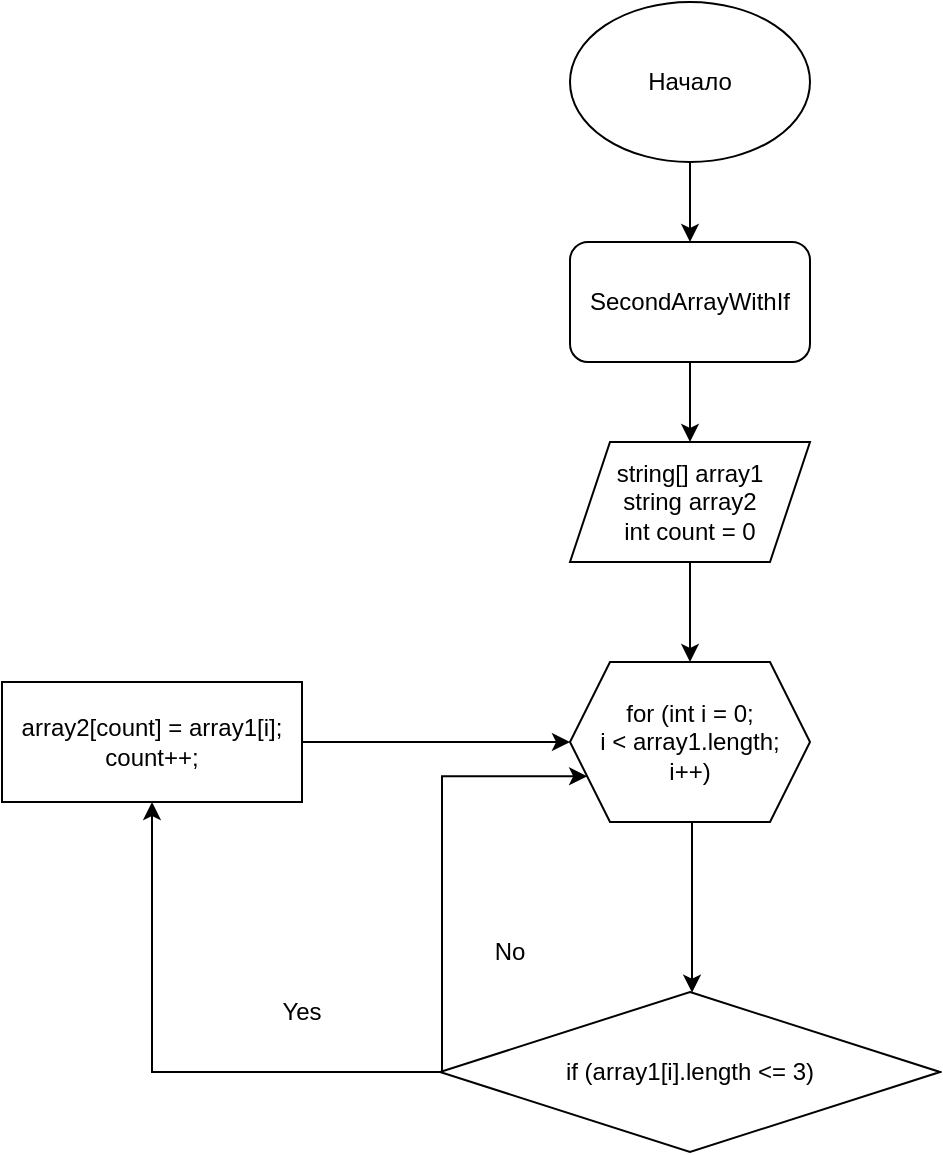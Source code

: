 <mxfile version="21.2.9" type="device">
  <diagram name="Страница 1" id="w--V2Sr9RqZX7BvfYCj9">
    <mxGraphModel dx="1370" dy="746" grid="1" gridSize="10" guides="1" tooltips="1" connect="1" arrows="1" fold="1" page="1" pageScale="1" pageWidth="827" pageHeight="1169" math="0" shadow="0">
      <root>
        <mxCell id="0" />
        <mxCell id="1" parent="0" />
        <mxCell id="X_FC07pFoUFaXGP9iKlr-8" style="edgeStyle=orthogonalEdgeStyle;rounded=0;orthogonalLoop=1;jettySize=auto;html=1;exitX=0.5;exitY=1;exitDx=0;exitDy=0;" edge="1" parent="1" source="X_FC07pFoUFaXGP9iKlr-1" target="X_FC07pFoUFaXGP9iKlr-2">
          <mxGeometry relative="1" as="geometry" />
        </mxCell>
        <mxCell id="X_FC07pFoUFaXGP9iKlr-1" value="Начало" style="ellipse;whiteSpace=wrap;html=1;" vertex="1" parent="1">
          <mxGeometry x="354" y="10" width="120" height="80" as="geometry" />
        </mxCell>
        <mxCell id="X_FC07pFoUFaXGP9iKlr-9" style="edgeStyle=orthogonalEdgeStyle;rounded=0;orthogonalLoop=1;jettySize=auto;html=1;exitX=0.5;exitY=1;exitDx=0;exitDy=0;" edge="1" parent="1" source="X_FC07pFoUFaXGP9iKlr-2" target="X_FC07pFoUFaXGP9iKlr-3">
          <mxGeometry relative="1" as="geometry" />
        </mxCell>
        <mxCell id="X_FC07pFoUFaXGP9iKlr-2" value="SecondArrayWithIf" style="rounded=1;whiteSpace=wrap;html=1;" vertex="1" parent="1">
          <mxGeometry x="354" y="130" width="120" height="60" as="geometry" />
        </mxCell>
        <mxCell id="X_FC07pFoUFaXGP9iKlr-7" style="edgeStyle=orthogonalEdgeStyle;rounded=0;orthogonalLoop=1;jettySize=auto;html=1;exitX=0.5;exitY=1;exitDx=0;exitDy=0;entryX=0.5;entryY=0;entryDx=0;entryDy=0;" edge="1" parent="1" source="X_FC07pFoUFaXGP9iKlr-3" target="X_FC07pFoUFaXGP9iKlr-4">
          <mxGeometry relative="1" as="geometry" />
        </mxCell>
        <mxCell id="X_FC07pFoUFaXGP9iKlr-3" value="string[] array1&lt;br&gt;string array2&lt;br&gt;int count = 0" style="shape=parallelogram;perimeter=parallelogramPerimeter;whiteSpace=wrap;html=1;fixedSize=1;" vertex="1" parent="1">
          <mxGeometry x="354" y="230" width="120" height="60" as="geometry" />
        </mxCell>
        <mxCell id="X_FC07pFoUFaXGP9iKlr-6" style="edgeStyle=orthogonalEdgeStyle;rounded=0;orthogonalLoop=1;jettySize=auto;html=1;exitX=0.5;exitY=1;exitDx=0;exitDy=0;" edge="1" parent="1" source="X_FC07pFoUFaXGP9iKlr-4" target="X_FC07pFoUFaXGP9iKlr-5">
          <mxGeometry relative="1" as="geometry">
            <Array as="points">
              <mxPoint x="415" y="420" />
            </Array>
          </mxGeometry>
        </mxCell>
        <mxCell id="X_FC07pFoUFaXGP9iKlr-4" value="for (int i = 0;&lt;br&gt;i &amp;lt; array1.length;&lt;br&gt;i++)" style="shape=hexagon;perimeter=hexagonPerimeter2;whiteSpace=wrap;html=1;fixedSize=1;" vertex="1" parent="1">
          <mxGeometry x="354" y="340" width="120" height="80" as="geometry" />
        </mxCell>
        <mxCell id="X_FC07pFoUFaXGP9iKlr-12" style="edgeStyle=orthogonalEdgeStyle;rounded=0;orthogonalLoop=1;jettySize=auto;html=1;exitX=0;exitY=0.5;exitDx=0;exitDy=0;" edge="1" parent="1" source="X_FC07pFoUFaXGP9iKlr-5" target="X_FC07pFoUFaXGP9iKlr-10">
          <mxGeometry relative="1" as="geometry" />
        </mxCell>
        <mxCell id="X_FC07pFoUFaXGP9iKlr-13" style="edgeStyle=orthogonalEdgeStyle;rounded=0;orthogonalLoop=1;jettySize=auto;html=1;entryX=0;entryY=0.75;entryDx=0;entryDy=0;" edge="1" parent="1" source="X_FC07pFoUFaXGP9iKlr-5" target="X_FC07pFoUFaXGP9iKlr-4">
          <mxGeometry relative="1" as="geometry">
            <Array as="points">
              <mxPoint x="290" y="510" />
              <mxPoint x="290" y="397" />
            </Array>
          </mxGeometry>
        </mxCell>
        <mxCell id="X_FC07pFoUFaXGP9iKlr-5" value="if (array1[i].length &amp;lt;= 3)" style="rhombus;whiteSpace=wrap;html=1;" vertex="1" parent="1">
          <mxGeometry x="289" y="505" width="250" height="80" as="geometry" />
        </mxCell>
        <mxCell id="X_FC07pFoUFaXGP9iKlr-11" style="edgeStyle=orthogonalEdgeStyle;rounded=0;orthogonalLoop=1;jettySize=auto;html=1;exitX=1;exitY=0.5;exitDx=0;exitDy=0;" edge="1" parent="1" source="X_FC07pFoUFaXGP9iKlr-10" target="X_FC07pFoUFaXGP9iKlr-4">
          <mxGeometry relative="1" as="geometry" />
        </mxCell>
        <mxCell id="X_FC07pFoUFaXGP9iKlr-10" value="array2[count] = array1[i];&lt;br&gt;count++;" style="rounded=0;whiteSpace=wrap;html=1;" vertex="1" parent="1">
          <mxGeometry x="70" y="350" width="150" height="60" as="geometry" />
        </mxCell>
        <mxCell id="X_FC07pFoUFaXGP9iKlr-14" value="No" style="text;html=1;strokeColor=none;fillColor=none;align=center;verticalAlign=middle;whiteSpace=wrap;rounded=0;" vertex="1" parent="1">
          <mxGeometry x="294" y="470" width="60" height="30" as="geometry" />
        </mxCell>
        <mxCell id="X_FC07pFoUFaXGP9iKlr-15" value="Yes" style="text;html=1;strokeColor=none;fillColor=none;align=center;verticalAlign=middle;whiteSpace=wrap;rounded=0;" vertex="1" parent="1">
          <mxGeometry x="190" y="500" width="60" height="30" as="geometry" />
        </mxCell>
      </root>
    </mxGraphModel>
  </diagram>
</mxfile>
